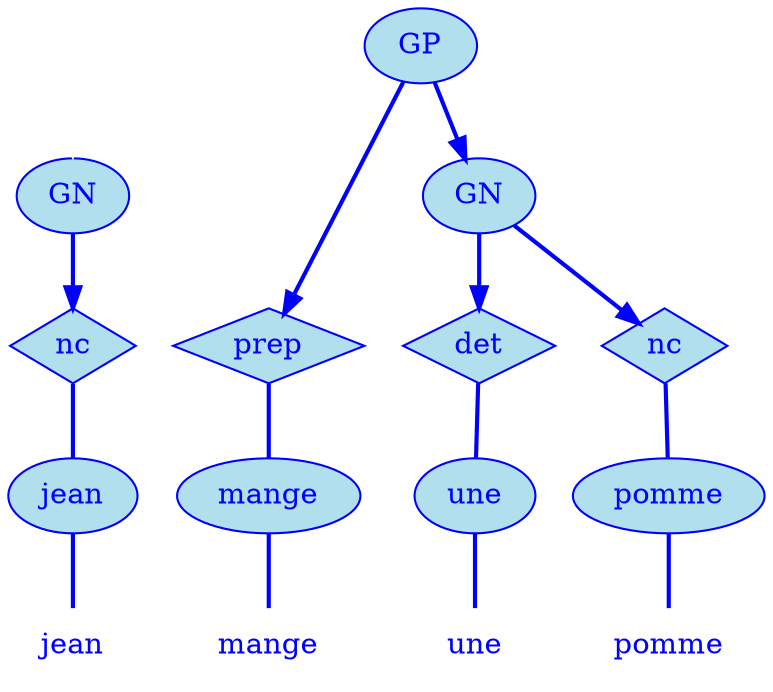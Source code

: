 digraph g {
	graph [bb="0,0,354,324"];
	node [label="\N"];
	graph [_draw_="c 5 -white C 5 -white P 4 0 0 0 324 354 324 354 0 ",
		xdotversion="1.2"];
	"mc1s1_t1#token84" [label=jean, shape=plaintext, fillcolor=lightblue2, fontcolor=blue, pos="31,18", width="0.75", height="0.50", _ldraw_="F 14.000000 11 -Times-Roman c 4 -blue T 31 13 0 29 4 -jean "];
	"mc1s1_W1#wordmc1s1_t1#token" [label=jean, shape=ellipse, fillcolor=lightblue2, fontcolor=blue, pos="31,90", width="0.86", height="0.50", color=blue, style=filled, _draw_="S 6 -filled c 4 -blue C 10 -lightblue2 E 31 90 31 18 ", _ldraw_="F 14.000000 11 -Times-Roman c 4 -blue T 31 85 0 29 4 -jean "];
	"mc1s1_P1L1#pos" [label=nc, shape=diamond, fillcolor=lightblue2, fontcolor=blue, pos="31,162", width="0.75", height="0.50", color=blue, style=filled, _draw_="S 6 -filled c 4 -blue C 10 -lightblue2 P 4 31 180 4 162 31 144 58 162 ", _ldraw_="F 14.000000 11 -Times-Roman c 4 -blue T 31 157 0 16 2 -nc "];
	"mc1s1_chk0#chunk" [label=GN, fillcolor=lightblue2, fontcolor=blue, pos="31,234", width="0.75", height="0.50", color=blue, style=filled, arrowhead=doubleoctagon, _draw_="S 6 -filled c 4 -blue C 10 -lightblue2 E 31 234 27 18 ", _ldraw_="F 14.000000 11 -Times-Roman c 4 -blue T 31 229 0 22 2 -GN "];
	"mc1s1_t3#token87" [label=mange, shape=plaintext, fillcolor=lightblue2, fontcolor=blue, pos="124,18", width="0.86", height="0.50", _ldraw_="F 14.000000 11 -Times-Roman c 4 -blue T 124 13 0 47 5 -mange "];
	"mc1s1_W2#wordmc1s1_t3#token" [label=mange, shape=ellipse, fillcolor=lightblue2, fontcolor=blue, pos="124,90", width="1.22", height="0.50", color=blue, style=filled, _draw_="S 6 -filled c 4 -blue C 10 -lightblue2 E 124 90 44 18 ", _ldraw_="F 14.000000 11 -Times-Roman c 4 -blue T 124 85 0 47 5 -mange "];
	"mc1s1_P18#pos" [label=prep, shape=diamond, fillcolor=lightblue2, fontcolor=blue, pos="131,162", width="0.89", height="0.50", color=blue, style=filled, _draw_="S 6 -filled c 4 -blue C 10 -lightblue2 P 4 131 180 99 162 131 144 163 162 ", _ldraw_="F 14.000000 11 -Times-Roman c 4 -blue T 131 157 0 31 4 -prep "];
	"mc1s1_t5#token78" [label=une, shape=plaintext, fillcolor=lightblue2, fontcolor=blue, pos="215,18", width="0.75", height="0.50", _ldraw_="F 14.000000 11 -Times-Roman c 4 -blue T 215 13 0 26 3 -une "];
	"mc1s1_W3#wordmc1s1_t5#token" [label=une, shape=ellipse, fillcolor=lightblue2, fontcolor=blue, pos="215,90", width="0.81", height="0.50", color=blue, style=filled, _draw_="S 6 -filled c 4 -blue C 10 -lightblue2 E 215 90 29 18 ", _ldraw_="F 14.000000 11 -Times-Roman c 4 -blue T 215 85 0 26 3 -une "];
	"mc1s1_P28L1#pos" [label=det, shape=diamond, fillcolor=lightblue2, fontcolor=blue, pos="215,162", width="0.75", height="0.50", color=blue, style=filled, _draw_="S 6 -filled c 4 -blue C 10 -lightblue2 P 4 215 180 188 162 215 144 242 162 ", _ldraw_="F 14.000000 11 -Times-Roman c 4 -blue T 215 157 0 23 3 -det "];
	"mc1s1_t7#token16" [label=pomme, shape=plaintext, fillcolor=lightblue2, fontcolor=blue, pos="308,18", width="0.92", height="0.50", _ldraw_="F 14.000000 11 -Times-Roman c 4 -blue T 308 13 0 50 5 -pomme "];
	"mc1s1_W4#wordmc1s1_t7#token" [label=pomme, shape=ellipse, fillcolor=lightblue2, fontcolor=blue, pos="308,90", width="1.28", height="0.50", color=blue, style=filled, _draw_="S 6 -filled c 4 -blue C 10 -lightblue2 E 308 90 46 18 ", _ldraw_="F 14.000000 11 -Times-Roman c 4 -blue T 308 85 0 50 5 -pomme "];
	"mc1s1_P43L1#pos" [label=nc, shape=diamond, fillcolor=lightblue2, fontcolor=blue, pos="297,162", width="0.75", height="0.50", color=blue, style=filled, _draw_="S 6 -filled c 4 -blue C 10 -lightblue2 P 4 297 180 270 162 297 144 324 162 ", _ldraw_="F 14.000000 11 -Times-Roman c 4 -blue T 297 157 0 16 2 -nc "];
	"mc1s1_chk1#chunk" [label=GN, fillcolor=lightblue2, fontcolor=blue, pos="215,234", width="0.75", height="0.50", color=blue, style=filled, arrowhead=doubleoctagon, _draw_="S 6 -filled c 4 -blue C 10 -lightblue2 E 215 234 27 18 ", _ldraw_="F 14.000000 11 -Times-Roman c 4 -blue T 215 229 0 22 2 -GN "];
	"mc1s1_chk3#chunk" [label=GP, fillcolor=lightblue2, fontcolor=blue, pos="180,306", width="0.75", height="0.50", color=blue, style=filled, arrowhead=doubleoctagon, _draw_="S 6 -filled c 4 -blue C 10 -lightblue2 E 180 306 27 18 ", _ldraw_="F 14.000000 11 -Times-Roman c 4 -blue T 180 301 0 20 2 -GP "];
	"mc1s1_chk0#chunk#empty" [shape=point, fillcolor=white, fontcolor=white, pos="31,306", width="0.06", height="0.06", color=white, size=2, _draw_="S 6 -filled c 5 -white C 5 -white E 31 306 2 2 "];
	"mc1s1_W1#wordmc1s1_t1#token" -> "mc1s1_t1#token84" [arrowhead=none, color=blue, fontcolor=blue, style=bold, minlen=1, pos="31,72 31,61 31,47 31,36", _draw_="S 4 -bold c 4 -blue B 4 31 72 31 61 31 47 31 36 "];
	"mc1s1_P1L1#pos" -> "mc1s1_W1#wordmc1s1_t1#token" [arrowhead=none, color=blue, fontcolor=blue, style=bold, minlen=1, pos="31,144 31,133 31,119 31,108", _draw_="S 4 -bold c 4 -blue B 4 31 144 31 133 31 119 31 108 "];
	"mc1s1_chk0#chunk" -> "mc1s1_P1L1#pos" [color=blue, fontcolor=blue, style=bold, minlen=1, pos="e,31,180 31,216 31,208 31,199 31,190", shape=normal, _draw_="S 4 -bold c 4 -blue B 4 31 216 31 208 31 199 31 190 ", _hdraw_="S 5 -solid S 15 -setlinewidth(1) c 4 -blue C 4 -blue P 3 35 190 31 180 28 190 "];
	"mc1s1_W2#wordmc1s1_t3#token" -> "mc1s1_t3#token87" [arrowhead=none, color=blue, fontcolor=blue, style=bold, minlen=1, pos="124,72 124,61 124,47 124,36", _draw_="S 4 -bold c 4 -blue B 4 124 72 124 61 124 47 124 36 "];
	"mc1s1_P18#pos" -> "mc1s1_W2#wordmc1s1_t3#token" [arrowhead=none, color=blue, fontcolor=blue, style=bold, minlen=1, pos="129,145 128,134 127,119 126,108", _draw_="S 4 -bold c 4 -blue B 4 129 145 128 134 127 119 126 108 "];
	"mc1s1_W3#wordmc1s1_t5#token" -> "mc1s1_t5#token78" [arrowhead=none, color=blue, fontcolor=blue, style=bold, minlen=1, pos="215,72 215,61 215,47 215,36", _draw_="S 4 -bold c 4 -blue B 4 215 72 215 61 215 47 215 36 "];
	"mc1s1_P28L1#pos" -> "mc1s1_W3#wordmc1s1_t5#token" [arrowhead=none, color=blue, fontcolor=blue, style=bold, minlen=1, pos="215,144 215,133 215,119 215,108", _draw_="S 4 -bold c 4 -blue B 4 215 144 215 133 215 119 215 108 "];
	"mc1s1_W4#wordmc1s1_t7#token" -> "mc1s1_t7#token16" [arrowhead=none, color=blue, fontcolor=blue, style=bold, minlen=1, pos="308,72 308,61 308,47 308,36", _draw_="S 4 -bold c 4 -blue B 4 308 72 308 61 308 47 308 36 "];
	"mc1s1_P43L1#pos" -> "mc1s1_W4#wordmc1s1_t7#token" [arrowhead=none, color=blue, fontcolor=blue, style=bold, minlen=1, pos="299,146 301,134 303,120 305,108", _draw_="S 4 -bold c 4 -blue B 4 299 146 301 134 303 120 305 108 "];
	"mc1s1_chk1#chunk" -> "mc1s1_P28L1#pos" [color=blue, fontcolor=blue, style=bold, minlen=1, pos="e,215,180 215,216 215,208 215,199 215,190", shape=normal, _draw_="S 4 -bold c 4 -blue B 4 215 216 215 208 215 199 215 190 ", _hdraw_="S 5 -solid S 15 -setlinewidth(1) c 4 -blue C 4 -blue P 3 219 190 215 180 212 190 "];
	"mc1s1_chk1#chunk" -> "mc1s1_P43L1#pos" [color=blue, fontcolor=blue, style=bold, minlen=1, pos="e,285,172 232,219 245,207 264,191 277,179", shape=normal, _draw_="S 4 -bold c 4 -blue B 4 232 219 245 207 264 191 277 179 ", _hdraw_="S 5 -solid S 15 -setlinewidth(1) c 4 -blue C 4 -blue P 3 280 181 285 172 275 176 "];
	"mc1s1_chk3#chunk" -> "mc1s1_P18#pos" [color=blue, fontcolor=blue, style=bold, minlen=2, pos="e,136,177 174,288 165,263 149,216 139,187", shape=normal, _draw_="S 4 -bold c 4 -blue B 4 174 288 165 263 149 216 139 187 ", _hdraw_="S 5 -solid S 15 -setlinewidth(1) c 4 -blue C 4 -blue P 3 142 186 136 177 136 188 "];
	"mc1s1_chk3#chunk" -> "mc1s1_chk1#chunk" [color=blue, fontcolor=blue, style=bold, minlen=1, pos="e,207,251 188,289 193,280 198,270 202,260", shape=normal, _draw_="S 4 -bold c 4 -blue B 4 188 289 193 280 198 270 202 260 ", _hdraw_="S 5 -solid S 15 -setlinewidth(1) c 4 -blue C 4 -blue P 3 205 261 207 251 199 258 "];
	"mc1s1_chk0#chunk#empty" -> "mc1s1_chk0#chunk" [color=white, fontcolor=white, minlen=1, pos="e,31,252 31,304 31,297 31,279 31,262", shape=none, _draw_="c 5 -white B 4 31 304 31 297 31 279 31 262 ", _hdraw_="S 5 -solid S 15 -setlinewidth(1) c 5 -white C 5 -white P 3 35 262 31 252 28 262 "];
}
